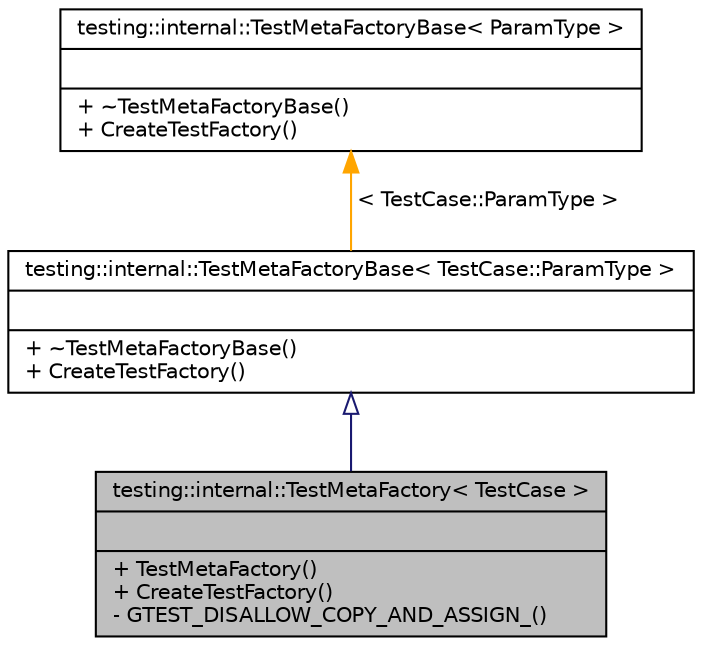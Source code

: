 digraph G
{
  edge [fontname="Helvetica",fontsize="10",labelfontname="Helvetica",labelfontsize="10"];
  node [fontname="Helvetica",fontsize="10",shape=record];
  Node1 [label="{testing::internal::TestMetaFactory\< TestCase \>\n||+ TestMetaFactory()\l+ CreateTestFactory()\l- GTEST_DISALLOW_COPY_AND_ASSIGN_()\l}",height=0.2,width=0.4,color="black", fillcolor="grey75", style="filled" fontcolor="black"];
  Node2 -> Node1 [dir="back",color="midnightblue",fontsize="10",style="solid",arrowtail="onormal",fontname="Helvetica"];
  Node2 [label="{testing::internal::TestMetaFactoryBase\< TestCase::ParamType \>\n||+ ~TestMetaFactoryBase()\l+ CreateTestFactory()\l}",height=0.2,width=0.4,color="black", fillcolor="white", style="filled",URL="$classtesting_1_1internal_1_1TestMetaFactoryBase.html"];
  Node3 -> Node2 [dir="back",color="orange",fontsize="10",style="solid",label=" \< TestCase::ParamType \>" ,fontname="Helvetica"];
  Node3 [label="{testing::internal::TestMetaFactoryBase\< ParamType \>\n||+ ~TestMetaFactoryBase()\l+ CreateTestFactory()\l}",height=0.2,width=0.4,color="black", fillcolor="white", style="filled",URL="$classtesting_1_1internal_1_1TestMetaFactoryBase.html"];
}
